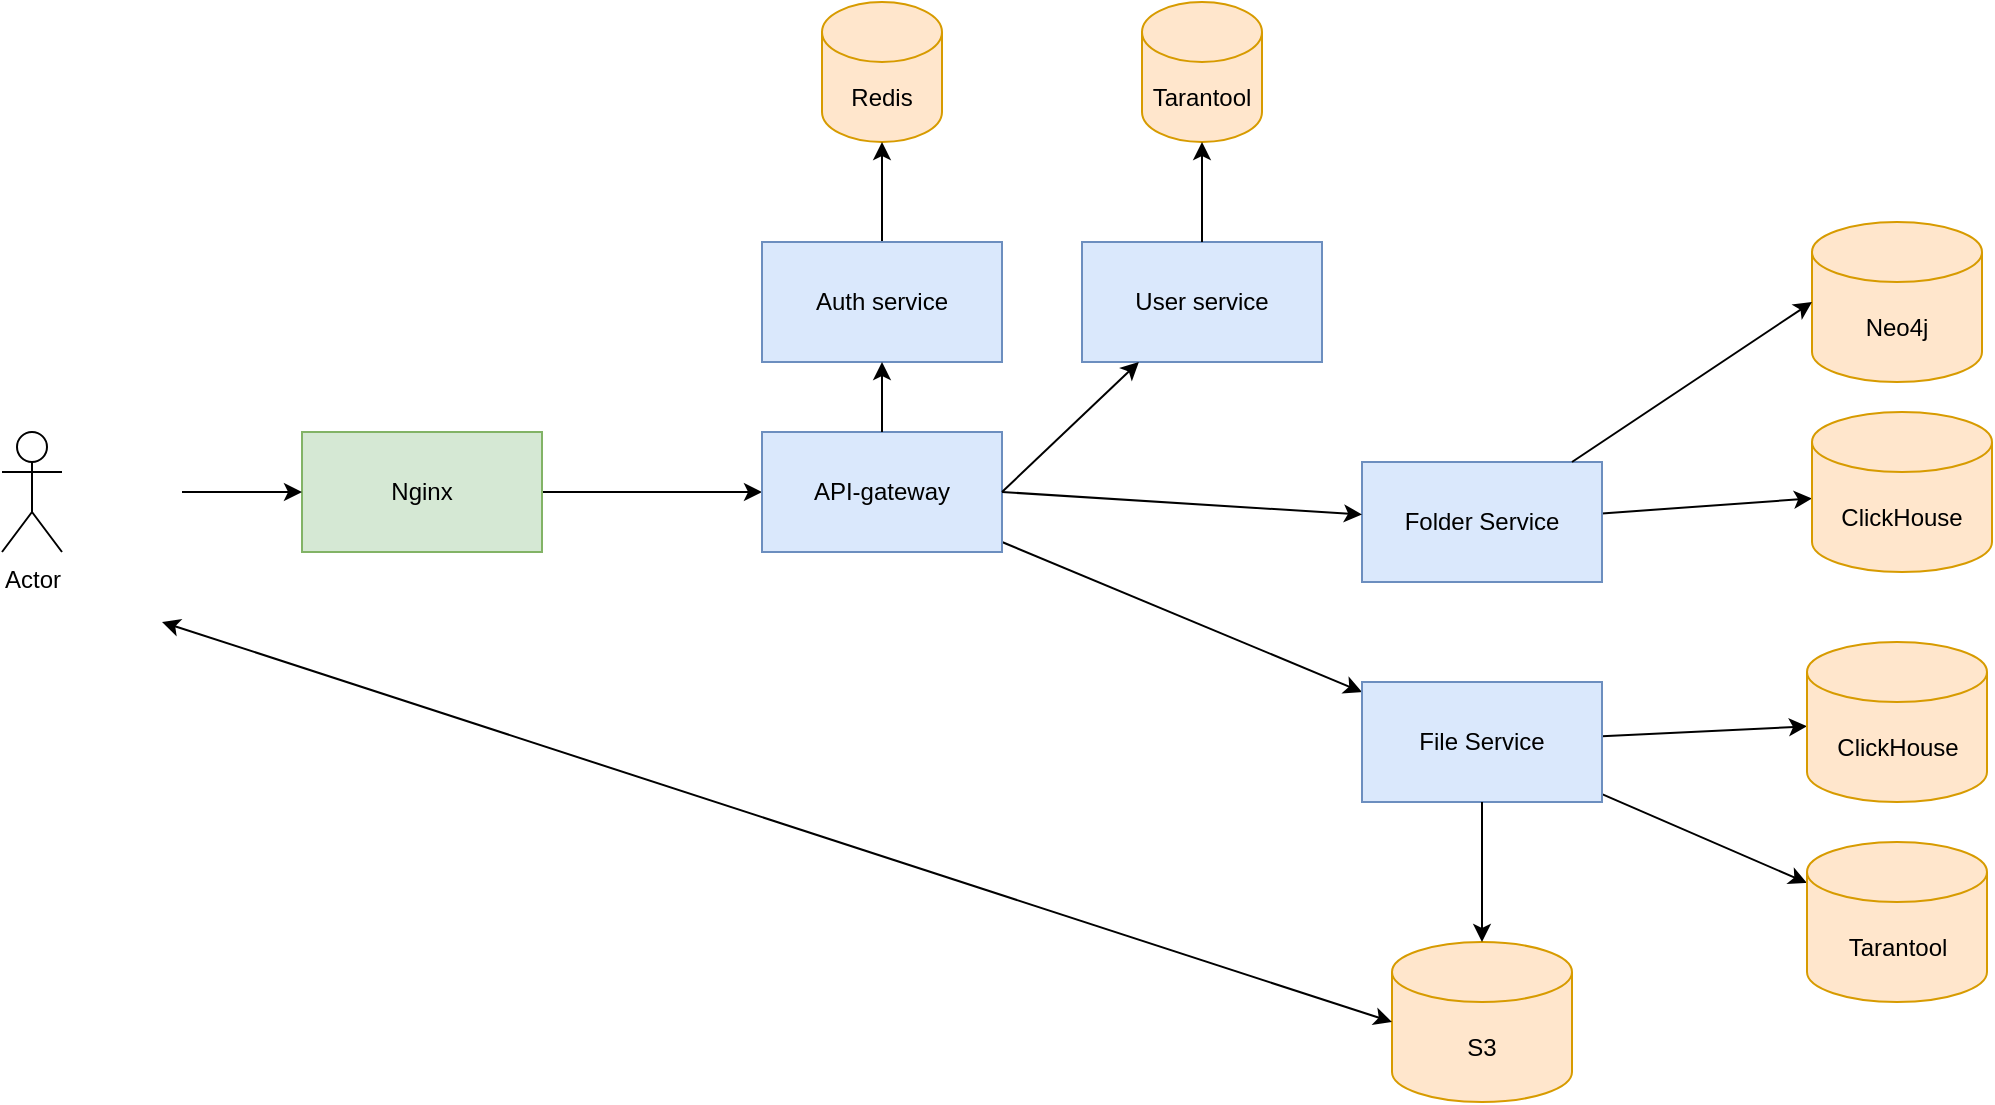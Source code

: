 <mxfile version="24.2.5" type="device">
  <diagram name="Страница — 1" id="QQREq4vhRbicFFmpkwqd">
    <mxGraphModel dx="2074" dy="1204" grid="1" gridSize="10" guides="1" tooltips="1" connect="1" arrows="1" fold="1" page="1" pageScale="1" pageWidth="827" pageHeight="1169" math="0" shadow="0">
      <root>
        <mxCell id="0" />
        <mxCell id="1" parent="0" />
        <mxCell id="-TN5GB6mbDTB-ATYdh7D-3" value="Actor" style="shape=umlActor;verticalLabelPosition=bottom;verticalAlign=top;html=1;outlineConnect=0;" parent="1" vertex="1">
          <mxGeometry x="60" y="355" width="30" height="60" as="geometry" />
        </mxCell>
        <mxCell id="-TN5GB6mbDTB-ATYdh7D-13" style="edgeStyle=orthogonalEdgeStyle;rounded=0;orthogonalLoop=1;jettySize=auto;html=1;" parent="1" source="-TN5GB6mbDTB-ATYdh7D-6" target="-TN5GB6mbDTB-ATYdh7D-7" edge="1">
          <mxGeometry relative="1" as="geometry" />
        </mxCell>
        <mxCell id="-TN5GB6mbDTB-ATYdh7D-6" value="Nginx" style="rounded=0;whiteSpace=wrap;html=1;fillColor=#d5e8d4;strokeColor=#82b366;" parent="1" vertex="1">
          <mxGeometry x="210" y="355" width="120" height="60" as="geometry" />
        </mxCell>
        <mxCell id="-TN5GB6mbDTB-ATYdh7D-35" style="rounded=0;orthogonalLoop=1;jettySize=auto;html=1;" parent="1" source="-TN5GB6mbDTB-ATYdh7D-7" target="-TN5GB6mbDTB-ATYdh7D-24" edge="1">
          <mxGeometry relative="1" as="geometry" />
        </mxCell>
        <mxCell id="-TN5GB6mbDTB-ATYdh7D-7" value="API-gateway" style="rounded=0;whiteSpace=wrap;html=1;fillColor=#dae8fc;strokeColor=#6c8ebf;" parent="1" vertex="1">
          <mxGeometry x="440" y="355" width="120" height="60" as="geometry" />
        </mxCell>
        <mxCell id="-TN5GB6mbDTB-ATYdh7D-11" value="" style="endArrow=classic;html=1;rounded=0;entryX=0;entryY=0.5;entryDx=0;entryDy=0;" parent="1" target="-TN5GB6mbDTB-ATYdh7D-6" edge="1">
          <mxGeometry width="50" height="50" relative="1" as="geometry">
            <mxPoint x="150" y="385" as="sourcePoint" />
            <mxPoint x="190" y="400" as="targetPoint" />
          </mxGeometry>
        </mxCell>
        <mxCell id="-TN5GB6mbDTB-ATYdh7D-14" value="Redis" style="shape=cylinder3;whiteSpace=wrap;html=1;boundedLbl=1;backgroundOutline=1;size=15;fillColor=#ffe6cc;strokeColor=#d79b00;" parent="1" vertex="1">
          <mxGeometry x="470" y="140" width="60" height="70" as="geometry" />
        </mxCell>
        <mxCell id="-TN5GB6mbDTB-ATYdh7D-20" style="edgeStyle=orthogonalEdgeStyle;rounded=0;orthogonalLoop=1;jettySize=auto;html=1;" parent="1" source="-TN5GB6mbDTB-ATYdh7D-16" target="-TN5GB6mbDTB-ATYdh7D-14" edge="1">
          <mxGeometry relative="1" as="geometry" />
        </mxCell>
        <mxCell id="-TN5GB6mbDTB-ATYdh7D-16" value="Auth service" style="rounded=0;whiteSpace=wrap;html=1;fillColor=#dae8fc;strokeColor=#6c8ebf;" parent="1" vertex="1">
          <mxGeometry x="440" y="260" width="120" height="60" as="geometry" />
        </mxCell>
        <mxCell id="-TN5GB6mbDTB-ATYdh7D-17" value="User service" style="rounded=0;whiteSpace=wrap;html=1;fillColor=#dae8fc;strokeColor=#6c8ebf;" parent="1" vertex="1">
          <mxGeometry x="600" y="260" width="120" height="60" as="geometry" />
        </mxCell>
        <mxCell id="-TN5GB6mbDTB-ATYdh7D-18" value="" style="endArrow=classic;html=1;rounded=0;exitX=0.5;exitY=0;exitDx=0;exitDy=0;" parent="1" source="-TN5GB6mbDTB-ATYdh7D-7" target="-TN5GB6mbDTB-ATYdh7D-16" edge="1">
          <mxGeometry width="50" height="50" relative="1" as="geometry">
            <mxPoint x="490" y="320" as="sourcePoint" />
            <mxPoint x="540" y="270" as="targetPoint" />
          </mxGeometry>
        </mxCell>
        <mxCell id="-TN5GB6mbDTB-ATYdh7D-19" value="" style="endArrow=classic;html=1;rounded=0;exitX=1;exitY=0.5;exitDx=0;exitDy=0;" parent="1" source="-TN5GB6mbDTB-ATYdh7D-7" target="-TN5GB6mbDTB-ATYdh7D-17" edge="1">
          <mxGeometry width="50" height="50" relative="1" as="geometry">
            <mxPoint x="490" y="320" as="sourcePoint" />
            <mxPoint x="540" y="270" as="targetPoint" />
          </mxGeometry>
        </mxCell>
        <mxCell id="-TN5GB6mbDTB-ATYdh7D-22" value="Tarantool" style="shape=cylinder3;whiteSpace=wrap;html=1;boundedLbl=1;backgroundOutline=1;size=15;fillColor=#ffe6cc;strokeColor=#d79b00;" parent="1" vertex="1">
          <mxGeometry x="630" y="140" width="60" height="70" as="geometry" />
        </mxCell>
        <mxCell id="-TN5GB6mbDTB-ATYdh7D-23" value="" style="endArrow=classic;html=1;rounded=0;exitX=0.5;exitY=0;exitDx=0;exitDy=0;" parent="1" source="-TN5GB6mbDTB-ATYdh7D-17" target="-TN5GB6mbDTB-ATYdh7D-22" edge="1">
          <mxGeometry width="50" height="50" relative="1" as="geometry">
            <mxPoint x="490" y="320" as="sourcePoint" />
            <mxPoint x="640" y="230" as="targetPoint" />
          </mxGeometry>
        </mxCell>
        <mxCell id="-TN5GB6mbDTB-ATYdh7D-31" style="rounded=0;orthogonalLoop=1;jettySize=auto;html=1;" parent="1" source="-TN5GB6mbDTB-ATYdh7D-24" target="-TN5GB6mbDTB-ATYdh7D-29" edge="1">
          <mxGeometry relative="1" as="geometry" />
        </mxCell>
        <mxCell id="-TN5GB6mbDTB-ATYdh7D-39" style="rounded=0;orthogonalLoop=1;jettySize=auto;html=1;" parent="1" source="-TN5GB6mbDTB-ATYdh7D-24" target="-TN5GB6mbDTB-ATYdh7D-37" edge="1">
          <mxGeometry relative="1" as="geometry" />
        </mxCell>
        <mxCell id="-TN5GB6mbDTB-ATYdh7D-24" value="File Service" style="rounded=0;whiteSpace=wrap;html=1;fillColor=#dae8fc;strokeColor=#6c8ebf;" parent="1" vertex="1">
          <mxGeometry x="740" y="480" width="120" height="60" as="geometry" />
        </mxCell>
        <mxCell id="-TN5GB6mbDTB-ATYdh7D-46" style="rounded=0;orthogonalLoop=1;jettySize=auto;html=1;" parent="1" source="-TN5GB6mbDTB-ATYdh7D-25" target="-TN5GB6mbDTB-ATYdh7D-44" edge="1">
          <mxGeometry relative="1" as="geometry" />
        </mxCell>
        <mxCell id="-TN5GB6mbDTB-ATYdh7D-25" value="Folder Service" style="rounded=0;whiteSpace=wrap;html=1;fillColor=#dae8fc;strokeColor=#6c8ebf;" parent="1" vertex="1">
          <mxGeometry x="740" y="370" width="120" height="60" as="geometry" />
        </mxCell>
        <mxCell id="-TN5GB6mbDTB-ATYdh7D-27" value="Neo4j" style="shape=cylinder3;whiteSpace=wrap;html=1;boundedLbl=1;backgroundOutline=1;size=15;fillColor=#ffe6cc;strokeColor=#d79b00;" parent="1" vertex="1">
          <mxGeometry x="965" y="250" width="85" height="80" as="geometry" />
        </mxCell>
        <mxCell id="-TN5GB6mbDTB-ATYdh7D-28" style="rounded=0;orthogonalLoop=1;jettySize=auto;html=1;entryX=0;entryY=0.5;entryDx=0;entryDy=0;entryPerimeter=0;" parent="1" source="-TN5GB6mbDTB-ATYdh7D-25" target="-TN5GB6mbDTB-ATYdh7D-27" edge="1">
          <mxGeometry relative="1" as="geometry" />
        </mxCell>
        <mxCell id="-TN5GB6mbDTB-ATYdh7D-29" value="Tarantool" style="shape=cylinder3;whiteSpace=wrap;html=1;boundedLbl=1;backgroundOutline=1;size=15;fillColor=#ffe6cc;strokeColor=#d79b00;" parent="1" vertex="1">
          <mxGeometry x="962.5" y="560" width="90" height="80" as="geometry" />
        </mxCell>
        <mxCell id="-TN5GB6mbDTB-ATYdh7D-34" value="" style="endArrow=classic;html=1;rounded=0;exitX=1;exitY=0.5;exitDx=0;exitDy=0;" parent="1" source="-TN5GB6mbDTB-ATYdh7D-7" target="-TN5GB6mbDTB-ATYdh7D-25" edge="1">
          <mxGeometry width="50" height="50" relative="1" as="geometry">
            <mxPoint x="790" y="490" as="sourcePoint" />
            <mxPoint x="840" y="440" as="targetPoint" />
          </mxGeometry>
        </mxCell>
        <mxCell id="-TN5GB6mbDTB-ATYdh7D-37" value="ClickHouse" style="shape=cylinder3;whiteSpace=wrap;html=1;boundedLbl=1;backgroundOutline=1;size=15;fillColor=#ffe6cc;strokeColor=#d79b00;" parent="1" vertex="1">
          <mxGeometry x="962.5" y="460" width="90" height="80" as="geometry" />
        </mxCell>
        <mxCell id="-TN5GB6mbDTB-ATYdh7D-41" value="S3" style="shape=cylinder3;whiteSpace=wrap;html=1;boundedLbl=1;backgroundOutline=1;size=15;fillColor=#ffe6cc;strokeColor=#d79b00;" parent="1" vertex="1">
          <mxGeometry x="755" y="610" width="90" height="80" as="geometry" />
        </mxCell>
        <mxCell id="-TN5GB6mbDTB-ATYdh7D-42" value="" style="endArrow=classic;html=1;rounded=0;exitX=0.5;exitY=1;exitDx=0;exitDy=0;" parent="1" source="-TN5GB6mbDTB-ATYdh7D-24" target="-TN5GB6mbDTB-ATYdh7D-41" edge="1">
          <mxGeometry width="50" height="50" relative="1" as="geometry">
            <mxPoint x="790" y="490" as="sourcePoint" />
            <mxPoint x="840" y="440" as="targetPoint" />
          </mxGeometry>
        </mxCell>
        <mxCell id="-TN5GB6mbDTB-ATYdh7D-43" value="" style="endArrow=classic;html=1;rounded=0;entryX=0;entryY=0.5;entryDx=0;entryDy=0;entryPerimeter=0;startArrow=classic;startFill=1;" parent="1" target="-TN5GB6mbDTB-ATYdh7D-41" edge="1">
          <mxGeometry width="50" height="50" relative="1" as="geometry">
            <mxPoint x="140" y="450" as="sourcePoint" />
            <mxPoint x="840" y="440" as="targetPoint" />
          </mxGeometry>
        </mxCell>
        <mxCell id="-TN5GB6mbDTB-ATYdh7D-44" value="ClickHouse" style="shape=cylinder3;whiteSpace=wrap;html=1;boundedLbl=1;backgroundOutline=1;size=15;fillColor=#ffe6cc;strokeColor=#d79b00;" parent="1" vertex="1">
          <mxGeometry x="965" y="345" width="90" height="80" as="geometry" />
        </mxCell>
      </root>
    </mxGraphModel>
  </diagram>
</mxfile>
